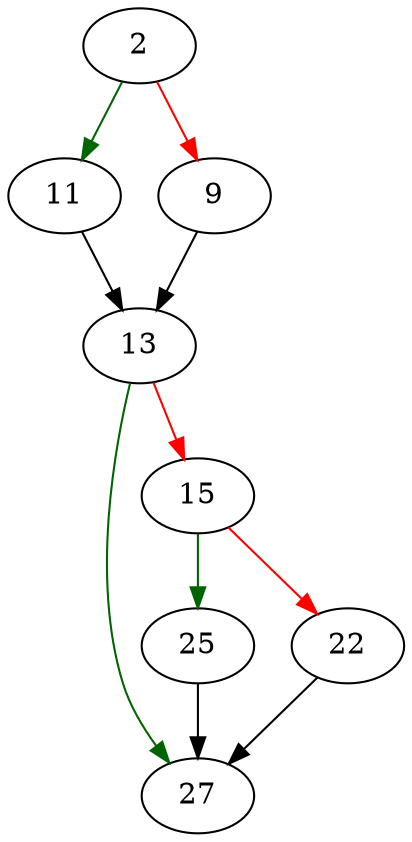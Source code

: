 strict digraph "format_address_paren" {
	// Node definitions.
	2 [entry=true];
	11;
	9;
	13;
	27;
	15;
	25;
	22;

	// Edge definitions.
	2 -> 11 [
		color=darkgreen
		cond=true
	];
	2 -> 9 [
		color=red
		cond=false
	];
	11 -> 13;
	9 -> 13;
	13 -> 27 [
		color=darkgreen
		cond=true
	];
	13 -> 15 [
		color=red
		cond=false
	];
	15 -> 25 [
		color=darkgreen
		cond=true
	];
	15 -> 22 [
		color=red
		cond=false
	];
	25 -> 27;
	22 -> 27;
}